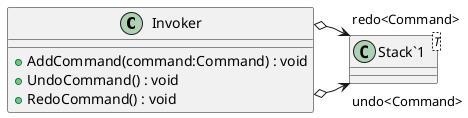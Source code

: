 @startuml
class Invoker {
    + AddCommand(command:Command) : void
    + UndoCommand() : void
    + RedoCommand() : void
}
class "Stack`1"<T> {
}
Invoker o-> "undo<Command>" "Stack`1"
Invoker o-> "redo<Command>" "Stack`1"
@enduml
